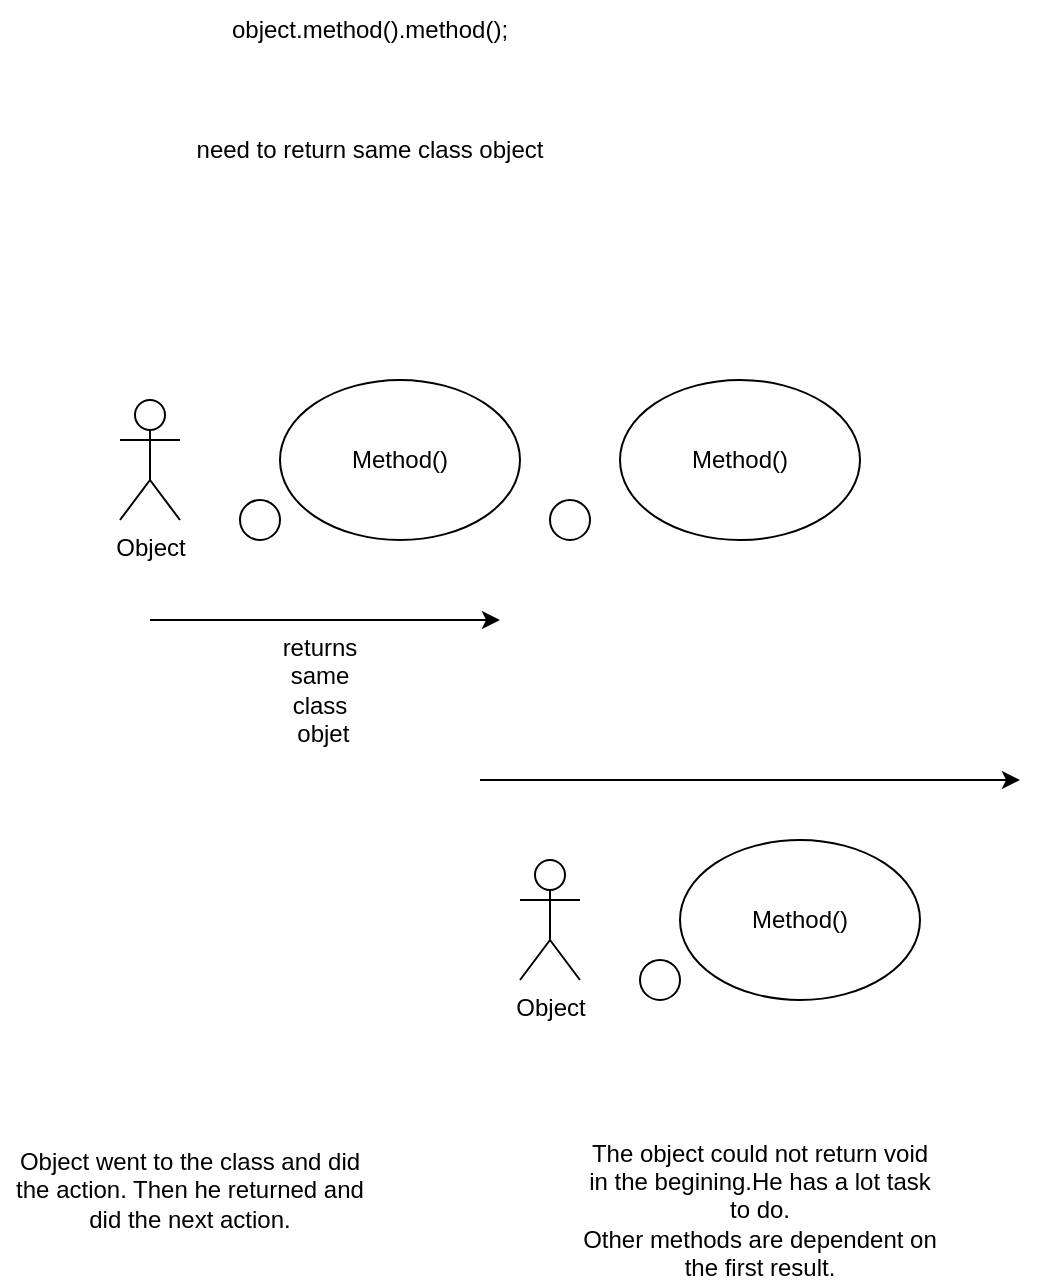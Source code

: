 <mxfile>
    <diagram id="YZqipbZ7Rp3wsPDNBVi-" name="Page-1">
        <mxGraphModel dx="816" dy="441" grid="1" gridSize="10" guides="1" tooltips="1" connect="1" arrows="1" fold="1" page="1" pageScale="1" pageWidth="850" pageHeight="1100" math="0" shadow="0">
            <root>
                <mxCell id="0"/>
                <mxCell id="1" parent="0"/>
                <mxCell id="2" value="object.method().method();" style="text;html=1;align=center;verticalAlign=middle;whiteSpace=wrap;rounded=0;" vertex="1" parent="1">
                    <mxGeometry x="175" y="60" width="220" height="30" as="geometry"/>
                </mxCell>
                <mxCell id="4" value="need to return same class object" style="text;html=1;align=center;verticalAlign=middle;whiteSpace=wrap;rounded=0;" vertex="1" parent="1">
                    <mxGeometry x="130" y="120" width="310" height="30" as="geometry"/>
                </mxCell>
                <mxCell id="5" value="Object" style="shape=umlActor;verticalLabelPosition=bottom;verticalAlign=top;html=1;outlineConnect=0;" vertex="1" parent="1">
                    <mxGeometry x="160" y="260" width="30" height="60" as="geometry"/>
                </mxCell>
                <mxCell id="9" value="Method()" style="ellipse;whiteSpace=wrap;html=1;" vertex="1" parent="1">
                    <mxGeometry x="240" y="250" width="120" height="80" as="geometry"/>
                </mxCell>
                <mxCell id="10" value="Method()" style="ellipse;whiteSpace=wrap;html=1;" vertex="1" parent="1">
                    <mxGeometry x="410" y="250" width="120" height="80" as="geometry"/>
                </mxCell>
                <mxCell id="12" value="" style="ellipse;whiteSpace=wrap;html=1;aspect=fixed;" vertex="1" parent="1">
                    <mxGeometry x="220" y="310" width="20" height="20" as="geometry"/>
                </mxCell>
                <mxCell id="14" value="" style="ellipse;whiteSpace=wrap;html=1;aspect=fixed;" vertex="1" parent="1">
                    <mxGeometry x="375" y="310" width="20" height="20" as="geometry"/>
                </mxCell>
                <mxCell id="15" value="" style="endArrow=classic;html=1;" edge="1" parent="1">
                    <mxGeometry width="50" height="50" relative="1" as="geometry">
                        <mxPoint x="175" y="370" as="sourcePoint"/>
                        <mxPoint x="350" y="370" as="targetPoint"/>
                    </mxGeometry>
                </mxCell>
                <mxCell id="16" value="returns same class&lt;div&gt;&amp;nbsp;objet&lt;/div&gt;" style="text;html=1;align=center;verticalAlign=middle;whiteSpace=wrap;rounded=0;" vertex="1" parent="1">
                    <mxGeometry x="230" y="390" width="60" height="30" as="geometry"/>
                </mxCell>
                <mxCell id="17" value="" style="endArrow=classic;html=1;" edge="1" parent="1">
                    <mxGeometry width="50" height="50" relative="1" as="geometry">
                        <mxPoint x="340" y="450" as="sourcePoint"/>
                        <mxPoint x="610" y="450" as="targetPoint"/>
                    </mxGeometry>
                </mxCell>
                <mxCell id="18" value="Object" style="shape=umlActor;verticalLabelPosition=bottom;verticalAlign=top;html=1;outlineConnect=0;" vertex="1" parent="1">
                    <mxGeometry x="360" y="490" width="30" height="60" as="geometry"/>
                </mxCell>
                <mxCell id="19" value="Method()" style="ellipse;whiteSpace=wrap;html=1;" vertex="1" parent="1">
                    <mxGeometry x="440" y="480" width="120" height="80" as="geometry"/>
                </mxCell>
                <mxCell id="20" value="" style="ellipse;whiteSpace=wrap;html=1;aspect=fixed;" vertex="1" parent="1">
                    <mxGeometry x="420" y="540" width="20" height="20" as="geometry"/>
                </mxCell>
                <mxCell id="21" value="Object went to the class and did the action. Then he returned and did the next action." style="text;html=1;align=center;verticalAlign=middle;whiteSpace=wrap;rounded=0;" vertex="1" parent="1">
                    <mxGeometry x="100" y="640" width="190" height="30" as="geometry"/>
                </mxCell>
                <mxCell id="22" value="The object could not return void in the begining.He has a lot task to do.&lt;div&gt;Other methods are dependent on the first result.&lt;/div&gt;" style="text;html=1;align=center;verticalAlign=middle;whiteSpace=wrap;rounded=0;" vertex="1" parent="1">
                    <mxGeometry x="390" y="650" width="180" height="30" as="geometry"/>
                </mxCell>
            </root>
        </mxGraphModel>
    </diagram>
</mxfile>